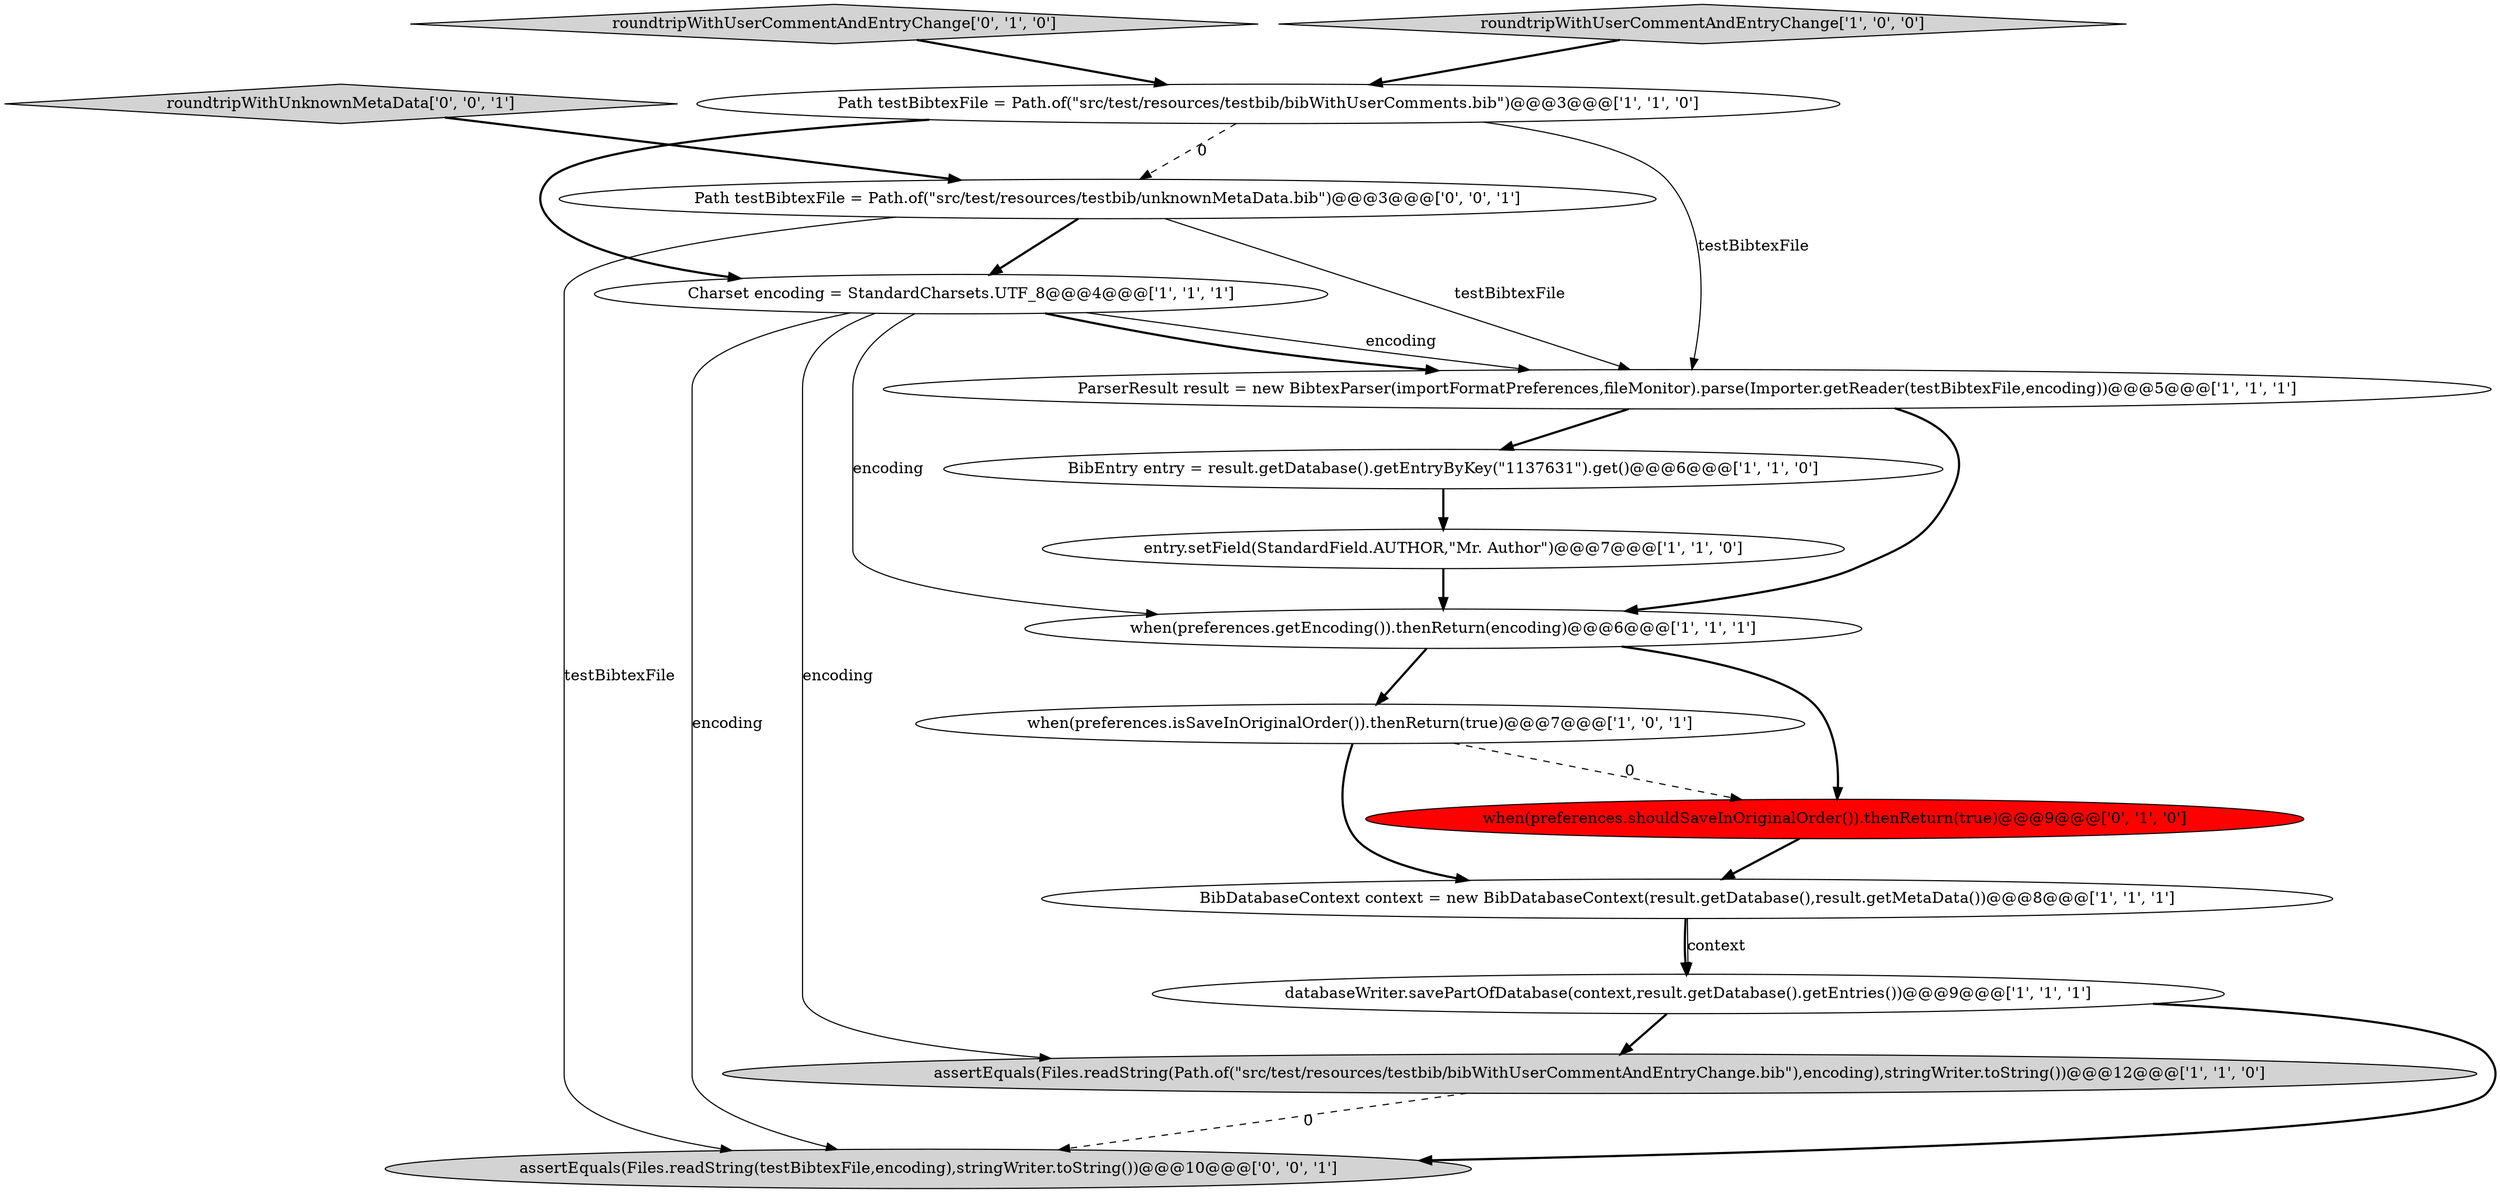 digraph {
14 [style = filled, label = "Path testBibtexFile = Path.of(\"src/test/resources/testbib/unknownMetaData.bib\")@@@3@@@['0', '0', '1']", fillcolor = white, shape = ellipse image = "AAA0AAABBB3BBB"];
4 [style = filled, label = "ParserResult result = new BibtexParser(importFormatPreferences,fileMonitor).parse(Importer.getReader(testBibtexFile,encoding))@@@5@@@['1', '1', '1']", fillcolor = white, shape = ellipse image = "AAA0AAABBB1BBB"];
1 [style = filled, label = "BibEntry entry = result.getDatabase().getEntryByKey(\"1137631\").get()@@@6@@@['1', '1', '0']", fillcolor = white, shape = ellipse image = "AAA0AAABBB1BBB"];
9 [style = filled, label = "when(preferences.isSaveInOriginalOrder()).thenReturn(true)@@@7@@@['1', '0', '1']", fillcolor = white, shape = ellipse image = "AAA0AAABBB1BBB"];
11 [style = filled, label = "roundtripWithUserCommentAndEntryChange['0', '1', '0']", fillcolor = lightgray, shape = diamond image = "AAA0AAABBB2BBB"];
5 [style = filled, label = "when(preferences.getEncoding()).thenReturn(encoding)@@@6@@@['1', '1', '1']", fillcolor = white, shape = ellipse image = "AAA0AAABBB1BBB"];
8 [style = filled, label = "Charset encoding = StandardCharsets.UTF_8@@@4@@@['1', '1', '1']", fillcolor = white, shape = ellipse image = "AAA0AAABBB1BBB"];
12 [style = filled, label = "when(preferences.shouldSaveInOriginalOrder()).thenReturn(true)@@@9@@@['0', '1', '0']", fillcolor = red, shape = ellipse image = "AAA1AAABBB2BBB"];
6 [style = filled, label = "databaseWriter.savePartOfDatabase(context,result.getDatabase().getEntries())@@@9@@@['1', '1', '1']", fillcolor = white, shape = ellipse image = "AAA0AAABBB1BBB"];
3 [style = filled, label = "BibDatabaseContext context = new BibDatabaseContext(result.getDatabase(),result.getMetaData())@@@8@@@['1', '1', '1']", fillcolor = white, shape = ellipse image = "AAA0AAABBB1BBB"];
0 [style = filled, label = "assertEquals(Files.readString(Path.of(\"src/test/resources/testbib/bibWithUserCommentAndEntryChange.bib\"),encoding),stringWriter.toString())@@@12@@@['1', '1', '0']", fillcolor = lightgray, shape = ellipse image = "AAA0AAABBB1BBB"];
15 [style = filled, label = "roundtripWithUnknownMetaData['0', '0', '1']", fillcolor = lightgray, shape = diamond image = "AAA0AAABBB3BBB"];
10 [style = filled, label = "entry.setField(StandardField.AUTHOR,\"Mr. Author\")@@@7@@@['1', '1', '0']", fillcolor = white, shape = ellipse image = "AAA0AAABBB1BBB"];
7 [style = filled, label = "Path testBibtexFile = Path.of(\"src/test/resources/testbib/bibWithUserComments.bib\")@@@3@@@['1', '1', '0']", fillcolor = white, shape = ellipse image = "AAA0AAABBB1BBB"];
2 [style = filled, label = "roundtripWithUserCommentAndEntryChange['1', '0', '0']", fillcolor = lightgray, shape = diamond image = "AAA0AAABBB1BBB"];
13 [style = filled, label = "assertEquals(Files.readString(testBibtexFile,encoding),stringWriter.toString())@@@10@@@['0', '0', '1']", fillcolor = lightgray, shape = ellipse image = "AAA0AAABBB3BBB"];
5->9 [style = bold, label=""];
15->14 [style = bold, label=""];
7->14 [style = dashed, label="0"];
3->6 [style = bold, label=""];
8->5 [style = solid, label="encoding"];
6->0 [style = bold, label=""];
7->8 [style = bold, label=""];
8->13 [style = solid, label="encoding"];
7->4 [style = solid, label="testBibtexFile"];
10->5 [style = bold, label=""];
5->12 [style = bold, label=""];
8->0 [style = solid, label="encoding"];
3->6 [style = solid, label="context"];
6->13 [style = bold, label=""];
0->13 [style = dashed, label="0"];
9->3 [style = bold, label=""];
4->1 [style = bold, label=""];
12->3 [style = bold, label=""];
14->8 [style = bold, label=""];
9->12 [style = dashed, label="0"];
8->4 [style = bold, label=""];
2->7 [style = bold, label=""];
1->10 [style = bold, label=""];
8->4 [style = solid, label="encoding"];
4->5 [style = bold, label=""];
11->7 [style = bold, label=""];
14->4 [style = solid, label="testBibtexFile"];
14->13 [style = solid, label="testBibtexFile"];
}
